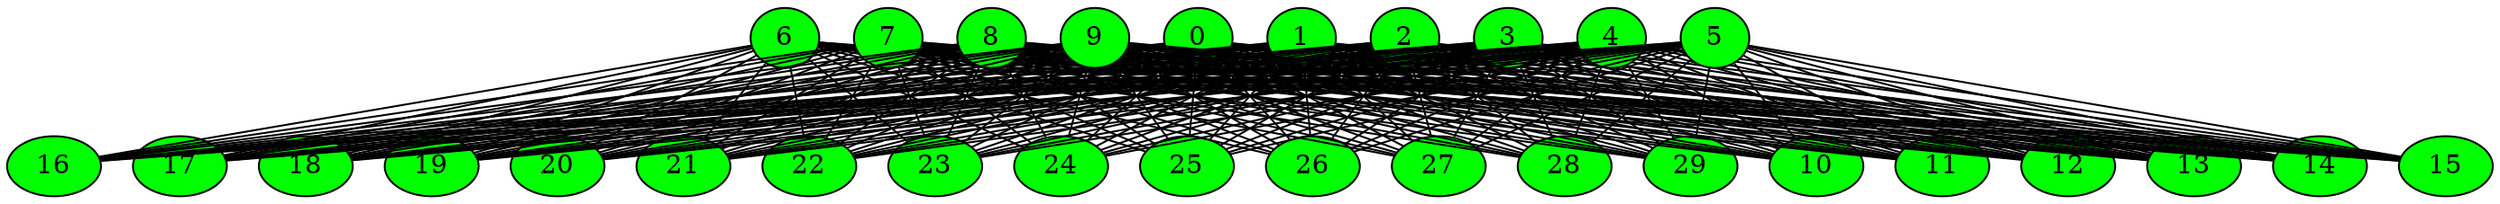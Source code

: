 graph G {
  graph [splines=false overlap=false]
  node  [shape=ellipse, width=0.3, height=0.3]
  0 [style=filled, fillcolor="green"];
  1 [style=filled, fillcolor="green"];
  2 [style=filled, fillcolor="green"];
  3 [style=filled, fillcolor="green"];
  4 [style=filled, fillcolor="green"];
  5 [style=filled, fillcolor="green"];
  6 [style=filled, fillcolor="green"];
  7 [style=filled, fillcolor="green"];
  8 [style=filled, fillcolor="green"];
  9 [style=filled, fillcolor="green"];
  10 [style=filled, fillcolor="green"];
  11 [style=filled, fillcolor="green"];
  12 [style=filled, fillcolor="green"];
  13 [style=filled, fillcolor="green"];
  14 [style=filled, fillcolor="green"];
  15 [style=filled, fillcolor="green"];
  16 [style=filled, fillcolor="green"];
  17 [style=filled, fillcolor="green"];
  18 [style=filled, fillcolor="green"];
  19 [style=filled, fillcolor="green"];
  20 [style=filled, fillcolor="green"];
  21 [style=filled, fillcolor="green"];
  22 [style=filled, fillcolor="green"];
  23 [style=filled, fillcolor="green"];
  24 [style=filled, fillcolor="green"];
  25 [style=filled, fillcolor="green"];
  26 [style=filled, fillcolor="green"];
  27 [style=filled, fillcolor="green"];
  28 [style=filled, fillcolor="green"];
  29 [style=filled, fillcolor="green"];
  0 -- 10;
  0 -- 11;
  0 -- 12;
  0 -- 13;
  0 -- 14;
  0 -- 15;
  0 -- 16;
  0 -- 17;
  0 -- 18;
  0 -- 19;
  0 -- 20;
  0 -- 21;
  0 -- 22;
  0 -- 23;
  0 -- 24;
  0 -- 25;
  0 -- 26;
  0 -- 27;
  0 -- 28;
  0 -- 29;
  1 -- 10;
  1 -- 11;
  1 -- 12;
  1 -- 13;
  1 -- 14;
  1 -- 15;
  1 -- 16;
  1 -- 17;
  1 -- 18;
  1 -- 19;
  1 -- 20;
  1 -- 21;
  1 -- 22;
  1 -- 23;
  1 -- 24;
  1 -- 25;
  1 -- 26;
  1 -- 27;
  1 -- 28;
  1 -- 29;
  2 -- 10;
  2 -- 11;
  2 -- 12;
  2 -- 13;
  2 -- 14;
  2 -- 15;
  2 -- 16;
  2 -- 17;
  2 -- 18;
  2 -- 19;
  2 -- 20;
  2 -- 21;
  2 -- 22;
  2 -- 23;
  2 -- 24;
  2 -- 25;
  2 -- 26;
  2 -- 27;
  2 -- 28;
  2 -- 29;
  3 -- 10;
  3 -- 11;
  3 -- 12;
  3 -- 13;
  3 -- 14;
  3 -- 15;
  3 -- 16;
  3 -- 17;
  3 -- 18;
  3 -- 19;
  3 -- 20;
  3 -- 21;
  3 -- 22;
  3 -- 23;
  3 -- 24;
  3 -- 25;
  3 -- 26;
  3 -- 27;
  3 -- 28;
  3 -- 29;
  4 -- 10;
  4 -- 11;
  4 -- 12;
  4 -- 13;
  4 -- 14;
  4 -- 15;
  4 -- 16;
  4 -- 17;
  4 -- 18;
  4 -- 19;
  4 -- 20;
  4 -- 21;
  4 -- 22;
  4 -- 23;
  4 -- 24;
  4 -- 25;
  4 -- 26;
  4 -- 27;
  4 -- 28;
  4 -- 29;
  5 -- 10;
  5 -- 11;
  5 -- 12;
  5 -- 13;
  5 -- 14;
  5 -- 15;
  5 -- 16;
  5 -- 17;
  5 -- 18;
  5 -- 19;
  5 -- 20;
  5 -- 21;
  5 -- 22;
  5 -- 23;
  5 -- 24;
  5 -- 25;
  5 -- 26;
  5 -- 27;
  5 -- 28;
  5 -- 29;
  6 -- 10;
  6 -- 11;
  6 -- 12;
  6 -- 13;
  6 -- 14;
  6 -- 15;
  6 -- 16;
  6 -- 17;
  6 -- 18;
  6 -- 19;
  6 -- 20;
  6 -- 21;
  6 -- 22;
  6 -- 23;
  6 -- 24;
  6 -- 25;
  6 -- 26;
  6 -- 27;
  6 -- 28;
  6 -- 29;
  7 -- 10;
  7 -- 11;
  7 -- 12;
  7 -- 13;
  7 -- 14;
  7 -- 15;
  7 -- 16;
  7 -- 17;
  7 -- 18;
  7 -- 19;
  7 -- 20;
  7 -- 21;
  7 -- 22;
  7 -- 23;
  7 -- 24;
  7 -- 25;
  7 -- 26;
  7 -- 27;
  7 -- 28;
  7 -- 29;
  8 -- 10;
  8 -- 11;
  8 -- 12;
  8 -- 13;
  8 -- 14;
  8 -- 15;
  8 -- 16;
  8 -- 17;
  8 -- 18;
  8 -- 19;
  8 -- 20;
  8 -- 21;
  8 -- 22;
  8 -- 23;
  8 -- 24;
  8 -- 25;
  8 -- 26;
  8 -- 27;
  8 -- 28;
  8 -- 29;
  9 -- 10;
  9 -- 11;
  9 -- 12;
  9 -- 13;
  9 -- 14;
  9 -- 15;
  9 -- 16;
  9 -- 17;
  9 -- 18;
  9 -- 19;
  9 -- 20;
  9 -- 21;
  9 -- 22;
  9 -- 23;
  9 -- 24;
  9 -- 25;
  9 -- 26;
  9 -- 27;
  9 -- 28;
  9 -- 29;
}
